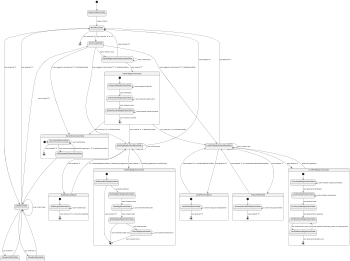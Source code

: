 @startuml
'https://plantuml.com/state-diagram

scale 350 width
[*] --> RegionSelectionState

RegionSelectionState --> MainMenuState : region chosen
MainMenuState --> OwnerLoginState : user entered "2" or "3"
MainMenuState --> InfoMenuState : user entered "4"
MainMenuState --> [*] : user entered "0"

OwnerLoginState --> BuildingRegistrationMenuState : user logged in and entered "3" in MainMenuState
OwnerLoginState --> LandPlotRegistrationMenuState : user logged in and entered "2" in MainMenuState
OwnerLoginState --> OwnerDocumentsState : user logged in and entered "3" in InfoMenuState
OwnerLoginState --> OwnerRegistrationConfirmationState : owner doesn't exist

OwnerRegistrationConfirmationState --> OwnerRegistrationState : user entered "Y"
OwnerRegistrationConfirmationState -->  MainMenuState: user entered "N"
OwnerRegistrationConfirmationState --> OwnerRegistrationConfirmationState: user invalid input

OwnerRegistrationState --> LandPlotRegistrationMenuState : user entered "2" in MainMenuState
OwnerRegistrationState --> BuildingRegistrationMenuState : user entered "3" in MainMenuState
OwnerRegistrationState --> OwnerDocumentsState : user entered "3" in InfoMenuState

LandPlotRegistrationMenuState --> LandPlotRegistrationState : user entered "1"
LandPlotRegistrationState --> LandPlotRegistrationMenuState : land plot registered
LandPlotRegistrationMenuState --> LandPlotUnregState : user entered "2"
LandPlotRegistrationMenuState --> PickLandPlotState : user entered "3"
LandPlotRegistrationMenuState --> MainMenuState : user entered "0"
LandPlotRegistrationMenuState --> LandPlotRegistrationMenuState : user invalid input

BuildingRegistrationMenuState --> BuildingRegistrationState : user entered "1"
BuildingRegistrationMenuState --> BuildingUnregState : user entered "2"
BuildingRegistrationMenuState --> MainMenuState : user entered "0"
BuildingRegistrationMenuState --> BuildingRegistrationMenuState : user invalid input

InfoMenuState --> ShowLandPlotsState : user entered "1"
ShowLandPlotsState --> InfoMenuState
InfoMenuState --> ShowBuildingsState : user entered "2"
ShowBuildingsState --> InfoMenuState
InfoMenuState --> OwnerLoginState : user entered "3"
InfoMenuState --> MainMenuState : user entered "0"
InfoMenuState --> InfoMenuState : user invalid input

state OwnerDocumentsState {
  [*] -> DocumentSelectionState
  DocumentSelectionState --> DocumentSelectionState : user invalid input
  DocumentSelectionState --> [*] : user entered "0"
  DocumentSelectionState --> FullDocumentPresentationState : user chose document
  FullDocumentPresentationState --> DocumentSelectionState : entered anything or "0" to update document
}
OwnerDocumentsState --> InfoMenuState

state BuildingUnregState {
  [*] --> BuildingSelectionState
  BuildingSelectionState --> BuildingSelectionState : user invalid input
  BuildingSelectionState --> [*] : user entered "0" or chose the building
}
BuildingUnregState --> BuildingRegistrationMenuState : "0" in BuildingSelectionState of building unregistered

state BuildingRegistrationState {
  [*] --> BuildLandPlotSelectionState
  BuildLandPlotSelectionState --> [*] : user entered "0"
  BuildLandPlotSelectionState --> BuildingNameRegistrationState : land plot selected
  BuildingNameRegistrationState --> DateRegistrationState : user entered name
  DateRegistrationState --> DateRegistrationState : user entered invalid date
  DateRegistrationState --> BuildingAreaRegistrationState : user entered date
  BuildingAreaRegistrationState --> [*] : user entered invalid area
  BuildingAreaRegistrationState --> FloorsRegistrationState : user entered area
  FloorsRegistrationState --> FloorsRegistrationState : user entered invalid floors
  FloorsRegistrationState --> [*] : user entered floors
}
BuildingRegistrationState --> BuildingRegistrationMenuState : building registered or invalid input
state PickLandPlotState {
  [*] --> UnownedLandPlotSelectionState
  UnownedLandPlotSelectionState --> [*] : user entered "0"
  UnownedLandPlotSelectionState  --> UnownedLandPlotSelectionState  : chosen land_plot owned
}
PickLandPlotState--> LandPlotRegistrationMenuState : user entered "0" in UnownedLandPlotSelectionState

state LandPlotUnregState {
  [*] --> LandPlotSelectionState
  LandPlotSelectionState --> [*] : user entered "0"
  LandPlotSelectionState --> LandPlotSelectionState : chosen land_plot unregistered
}
LandPlotUnregState --> LandPlotRegistrationMenuState : user entered "0" in LandPlotSelectionState

state LandPlotRegistrationState {
  [*] --> CoordinatesRegistrationState
  CoordinatesRegistrationState --> CoordinatesRegistrationState : user entered invalid coordinates
  CoordinatesRegistrationState --> LandAreaRegistrationState : user entered coordinates
  LandAreaRegistrationState --> LandAreaRegistrationState : user entered invalid area
  LandAreaRegistrationState --> FuncPurposeRegistrationState : user entered area
  FuncPurposeRegistrationState --> TerrBlockNumRegistrationState : user entered func_purpose
  TerrBlockNumRegistrationState --> LandPlotNumRegistrationState : user entered terr_block_num
  LandPlotNumRegistrationState --> [*] : user entered land_plot_num
  LandPlotNumRegistrationState --> TerrBlockNumRegistrationState : user entered invalid terr_block or land_plot num
}

state OwnerRegistrationState {
  [*] --> PassportIDRegistrationState
  PassportIDRegistrationState --> PassportIDRegistrationState : user entered invalid ID
  PassportIDRegistrationState --> OwnerNameRegistrationState : user entered ID
  OwnerNameRegistrationState --> OwnerNameRegistrationState : user entered invalid name
  OwnerNameRegistrationState --> OwnerSurnameRegistrationState : user entered name
  OwnerSurnameRegistrationState --> OwnerSurnameRegistrationState : user entered invalid surname
  OwnerSurnameRegistrationState --> [*] : user entered surname
}


@enduml